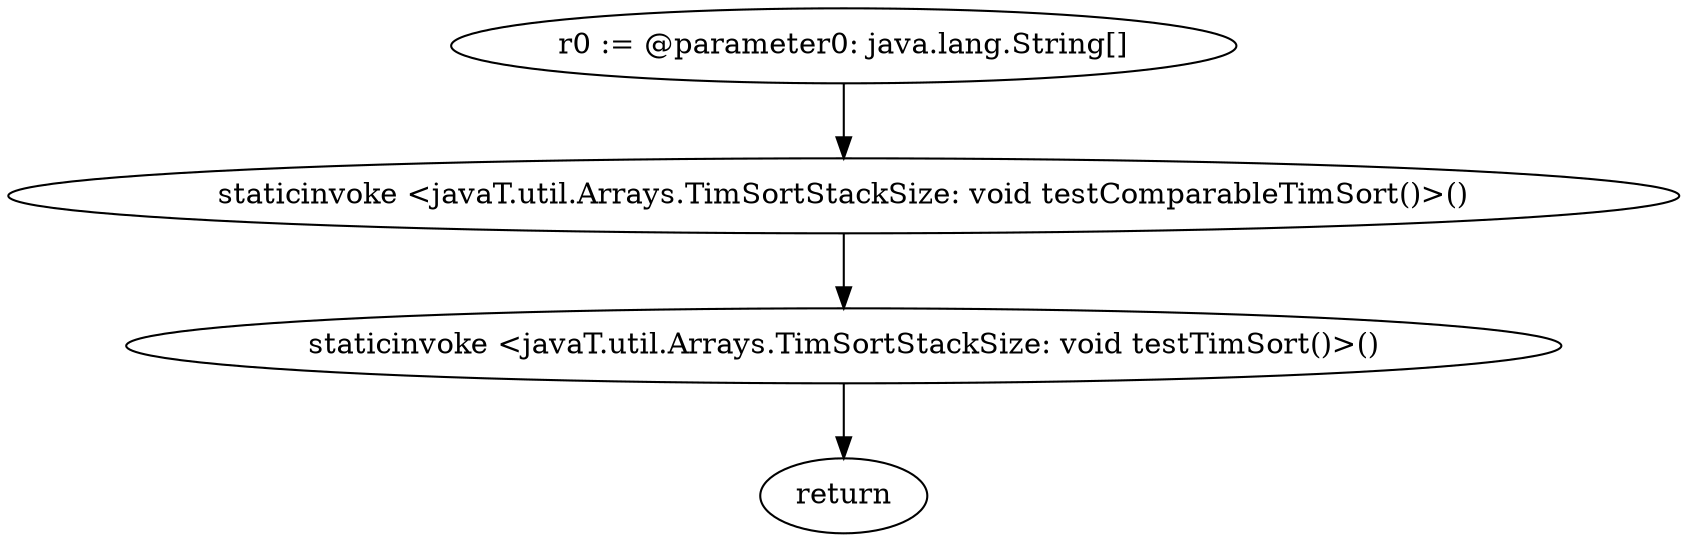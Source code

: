 digraph "unitGraph" {
    "r0 := @parameter0: java.lang.String[]"
    "staticinvoke <javaT.util.Arrays.TimSortStackSize: void testComparableTimSort()>()"
    "staticinvoke <javaT.util.Arrays.TimSortStackSize: void testTimSort()>()"
    "return"
    "r0 := @parameter0: java.lang.String[]"->"staticinvoke <javaT.util.Arrays.TimSortStackSize: void testComparableTimSort()>()";
    "staticinvoke <javaT.util.Arrays.TimSortStackSize: void testComparableTimSort()>()"->"staticinvoke <javaT.util.Arrays.TimSortStackSize: void testTimSort()>()";
    "staticinvoke <javaT.util.Arrays.TimSortStackSize: void testTimSort()>()"->"return";
}
